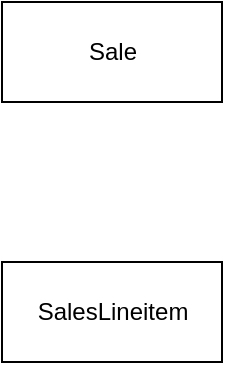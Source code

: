 <mxfile version="18.0.5" type="github">
  <diagram id="qAdAPiamB1a2m4VUTkmI" name="Modelo de Dominio">
    <mxGraphModel dx="734" dy="468" grid="1" gridSize="10" guides="1" tooltips="1" connect="1" arrows="1" fold="1" page="1" pageScale="1" pageWidth="827" pageHeight="1169" math="0" shadow="0">
      <root>
        <mxCell id="0" />
        <mxCell id="1" parent="0" />
        <mxCell id="hMQtDpvq9qTP7VhT-ZI8-1" value="Sale" style="html=1;" parent="1" vertex="1">
          <mxGeometry x="130" y="90" width="110" height="50" as="geometry" />
        </mxCell>
        <mxCell id="NbmjshT3gln10YtaBHq4-1" value="SalesLineitem" style="html=1;" vertex="1" parent="1">
          <mxGeometry x="130" y="220" width="110" height="50" as="geometry" />
        </mxCell>
      </root>
    </mxGraphModel>
  </diagram>
</mxfile>
